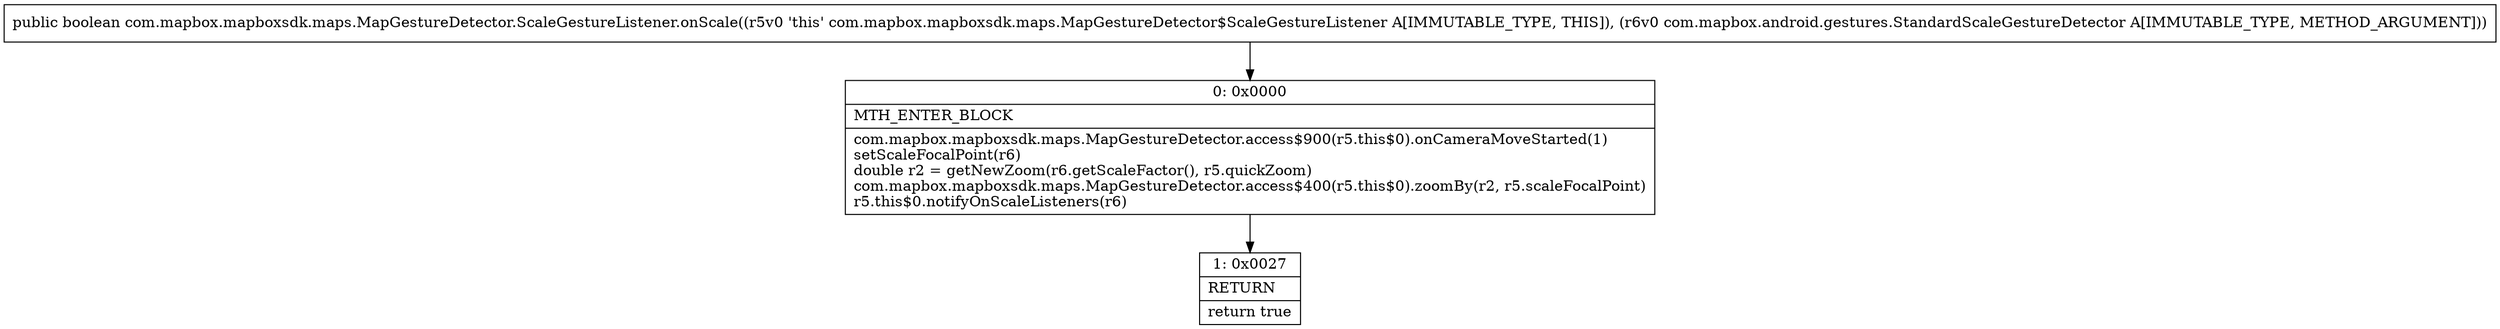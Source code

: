 digraph "CFG forcom.mapbox.mapboxsdk.maps.MapGestureDetector.ScaleGestureListener.onScale(Lcom\/mapbox\/android\/gestures\/StandardScaleGestureDetector;)Z" {
Node_0 [shape=record,label="{0\:\ 0x0000|MTH_ENTER_BLOCK\l|com.mapbox.mapboxsdk.maps.MapGestureDetector.access$900(r5.this$0).onCameraMoveStarted(1)\lsetScaleFocalPoint(r6)\ldouble r2 = getNewZoom(r6.getScaleFactor(), r5.quickZoom)\lcom.mapbox.mapboxsdk.maps.MapGestureDetector.access$400(r5.this$0).zoomBy(r2, r5.scaleFocalPoint)\lr5.this$0.notifyOnScaleListeners(r6)\l}"];
Node_1 [shape=record,label="{1\:\ 0x0027|RETURN\l|return true\l}"];
MethodNode[shape=record,label="{public boolean com.mapbox.mapboxsdk.maps.MapGestureDetector.ScaleGestureListener.onScale((r5v0 'this' com.mapbox.mapboxsdk.maps.MapGestureDetector$ScaleGestureListener A[IMMUTABLE_TYPE, THIS]), (r6v0 com.mapbox.android.gestures.StandardScaleGestureDetector A[IMMUTABLE_TYPE, METHOD_ARGUMENT])) }"];
MethodNode -> Node_0;
Node_0 -> Node_1;
}

